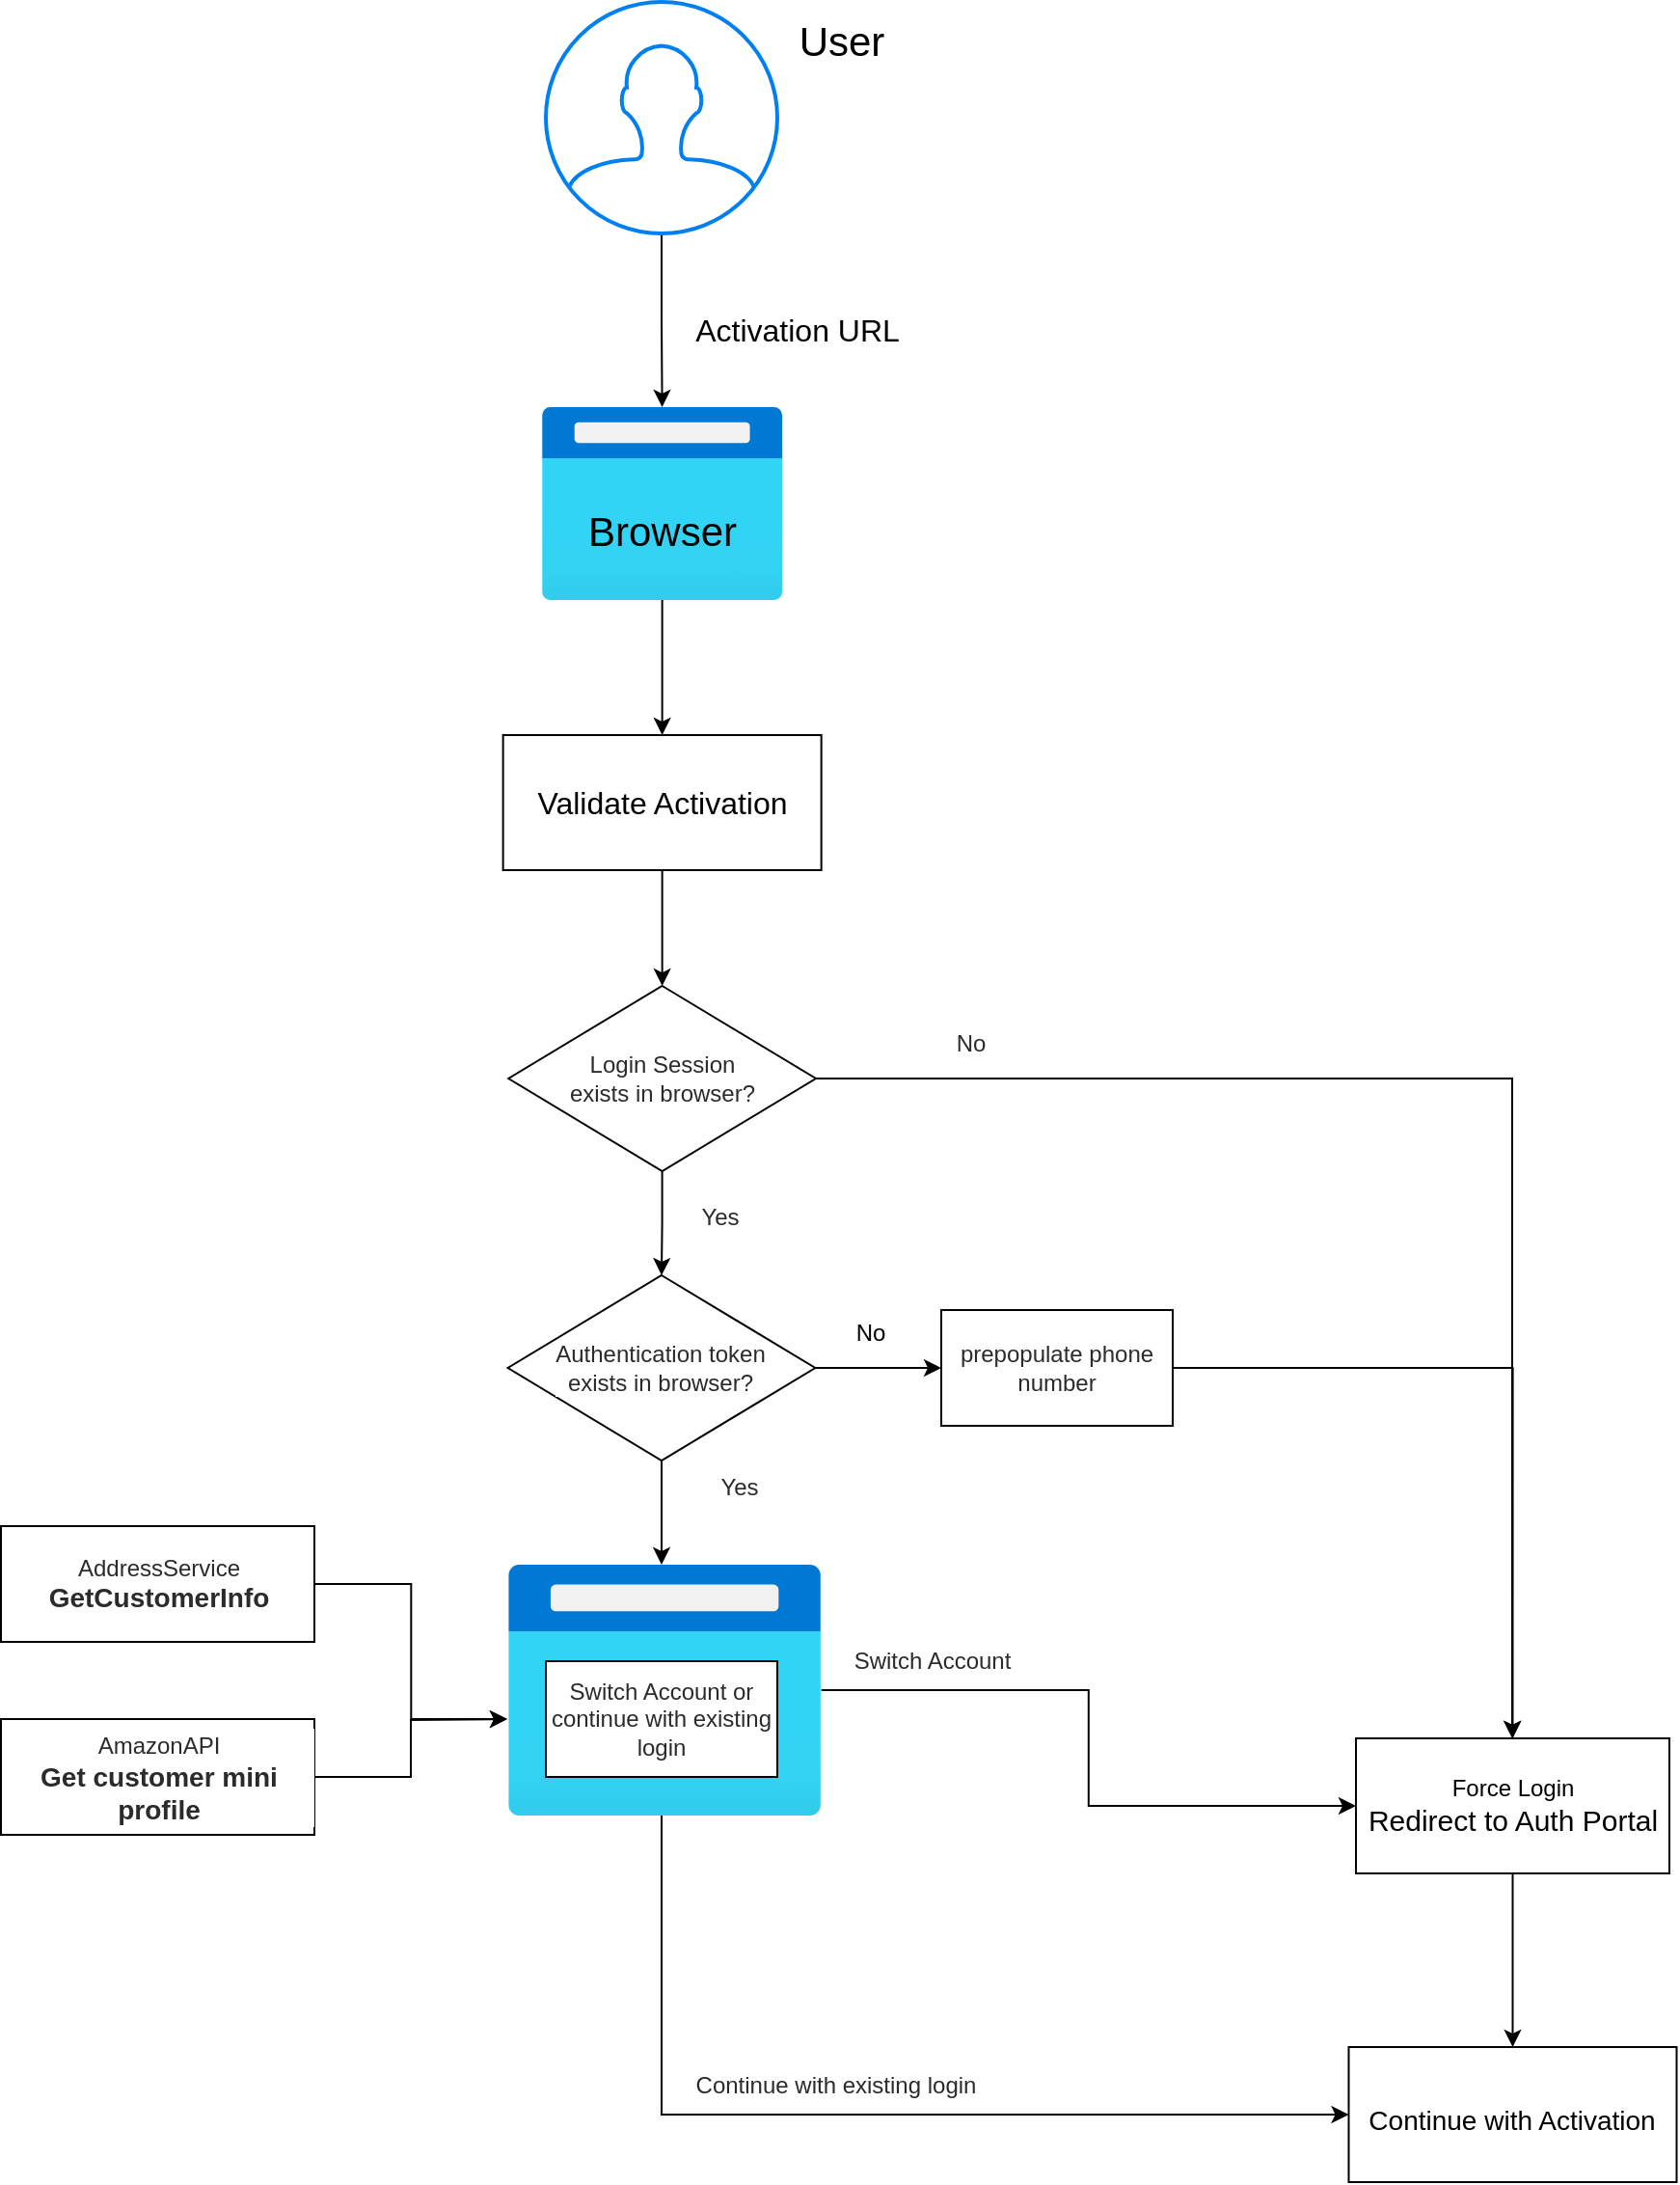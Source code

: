<mxfile version="17.4.6" type="github">
  <diagram id="c5fRdFL-7ddk88CBZqmA" name="Page-1">
    <mxGraphModel dx="1298" dy="1802" grid="1" gridSize="10" guides="1" tooltips="1" connect="1" arrows="1" fold="1" page="1" pageScale="1" pageWidth="850" pageHeight="1100" math="0" shadow="0">
      <root>
        <mxCell id="0" />
        <mxCell id="1" parent="0" />
        <mxCell id="jSMF9qoVpDexUhnaaWV6-1" style="edgeStyle=orthogonalEdgeStyle;rounded=0;orthogonalLoop=1;jettySize=auto;html=1;" parent="1" source="jSMF9qoVpDexUhnaaWV6-2" target="jSMF9qoVpDexUhnaaWV6-4" edge="1">
          <mxGeometry relative="1" as="geometry" />
        </mxCell>
        <mxCell id="jSMF9qoVpDexUhnaaWV6-2" value="" style="html=1;verticalLabelPosition=bottom;align=center;labelBackgroundColor=#ffffff;verticalAlign=top;strokeWidth=2;strokeColor=#0080F0;shadow=0;dashed=0;shape=mxgraph.ios7.icons.user;" parent="1" vertex="1">
          <mxGeometry x="440" y="-420" width="120" height="120" as="geometry" />
        </mxCell>
        <mxCell id="jSMF9qoVpDexUhnaaWV6-3" style="edgeStyle=orthogonalEdgeStyle;rounded=0;orthogonalLoop=1;jettySize=auto;html=1;entryX=0.5;entryY=0;entryDx=0;entryDy=0;fontColor=#2B2B2B;" parent="1" source="jSMF9qoVpDexUhnaaWV6-4" target="jSMF9qoVpDexUhnaaWV6-6" edge="1">
          <mxGeometry relative="1" as="geometry" />
        </mxCell>
        <mxCell id="jSMF9qoVpDexUhnaaWV6-4" value="" style="aspect=fixed;html=1;points=[];align=center;image;fontSize=12;image=img/lib/azure2/general/Browser.svg;" parent="1" vertex="1">
          <mxGeometry x="437.82" y="-210" width="125" height="100" as="geometry" />
        </mxCell>
        <mxCell id="jSMF9qoVpDexUhnaaWV6-5" style="edgeStyle=orthogonalEdgeStyle;rounded=0;orthogonalLoop=1;jettySize=auto;html=1;fontColor=#2B2B2B;" parent="1" source="jSMF9qoVpDexUhnaaWV6-6" target="jSMF9qoVpDexUhnaaWV6-16" edge="1">
          <mxGeometry relative="1" as="geometry">
            <mxPoint x="501.25" y="140" as="targetPoint" />
          </mxGeometry>
        </mxCell>
        <mxCell id="jSMF9qoVpDexUhnaaWV6-6" value="&lt;font style=&quot;font-size: 16px&quot;&gt;Validate Activation&lt;/font&gt;" style="rounded=0;whiteSpace=wrap;html=1;" parent="1" vertex="1">
          <mxGeometry x="417.82" y="-40" width="165" height="70" as="geometry" />
        </mxCell>
        <mxCell id="jSMF9qoVpDexUhnaaWV6-7" style="edgeStyle=orthogonalEdgeStyle;rounded=0;orthogonalLoop=1;jettySize=auto;html=1;entryX=0.5;entryY=0;entryDx=0;entryDy=0;fontSize=12;fontColor=#2B2B2B;" parent="1" source="jSMF9qoVpDexUhnaaWV6-8" target="jSMF9qoVpDexUhnaaWV6-11" edge="1">
          <mxGeometry relative="1" as="geometry" />
        </mxCell>
        <mxCell id="jSMF9qoVpDexUhnaaWV6-8" value="&lt;div&gt;&lt;font style=&quot;font-size: 12px&quot;&gt;Force Login&lt;/font&gt;&lt;/div&gt;&lt;div&gt;&lt;font style=&quot;font-size: 15px&quot;&gt; Redirect to Auth Portal &lt;/font&gt;&lt;/div&gt;" style="rounded=0;whiteSpace=wrap;html=1;" parent="1" vertex="1">
          <mxGeometry x="860" y="480" width="162.5" height="70" as="geometry" />
        </mxCell>
        <mxCell id="jSMF9qoVpDexUhnaaWV6-9" value="&lt;div style=&quot;font-size: 21px&quot;&gt;&lt;font style=&quot;font-size: 21px&quot;&gt;User&lt;/font&gt;&lt;/div&gt;" style="text;html=1;align=center;verticalAlign=middle;resizable=0;points=[];autosize=1;strokeColor=none;fillColor=none;" parent="1" vertex="1">
          <mxGeometry x="562.82" y="-410" width="60" height="20" as="geometry" />
        </mxCell>
        <mxCell id="jSMF9qoVpDexUhnaaWV6-10" value="Browser" style="text;html=1;align=center;verticalAlign=middle;resizable=0;points=[];autosize=1;strokeColor=none;fillColor=none;fontSize=21;" parent="1" vertex="1">
          <mxGeometry x="455" y="-161" width="90" height="30" as="geometry" />
        </mxCell>
        <mxCell id="jSMF9qoVpDexUhnaaWV6-11" value="&lt;div&gt;&lt;font style=&quot;font-size: 14px&quot;&gt;Continue with Activation&lt;/font&gt;&lt;/div&gt;" style="rounded=0;whiteSpace=wrap;html=1;fontSize=21;" parent="1" vertex="1">
          <mxGeometry x="856.25" y="640" width="170" height="70" as="geometry" />
        </mxCell>
        <mxCell id="jSMF9qoVpDexUhnaaWV6-12" value="Activation URL" style="text;html=1;align=center;verticalAlign=middle;resizable=0;points=[];autosize=1;strokeColor=none;fillColor=none;fontSize=16;" parent="1" vertex="1">
          <mxGeometry x="510.0" y="-260" width="120" height="20" as="geometry" />
        </mxCell>
        <mxCell id="jSMF9qoVpDexUhnaaWV6-14" style="edgeStyle=orthogonalEdgeStyle;rounded=0;orthogonalLoop=1;jettySize=auto;html=1;entryX=0.5;entryY=0;entryDx=0;entryDy=0;fontColor=#2B2B2B;" parent="1" source="jSMF9qoVpDexUhnaaWV6-16" target="jSMF9qoVpDexUhnaaWV6-20" edge="1">
          <mxGeometry relative="1" as="geometry" />
        </mxCell>
        <mxCell id="jSMF9qoVpDexUhnaaWV6-15" style="edgeStyle=orthogonalEdgeStyle;rounded=0;orthogonalLoop=1;jettySize=auto;html=1;fontSize=12;fontColor=#2B2B2B;" parent="1" source="jSMF9qoVpDexUhnaaWV6-16" target="jSMF9qoVpDexUhnaaWV6-8" edge="1">
          <mxGeometry relative="1" as="geometry">
            <Array as="points">
              <mxPoint x="941" y="138" />
            </Array>
          </mxGeometry>
        </mxCell>
        <mxCell id="jSMF9qoVpDexUhnaaWV6-16" value="&lt;div&gt;Login Session &lt;br&gt;&lt;/div&gt;&lt;div&gt;exists in browser?&lt;/div&gt;" style="rhombus;whiteSpace=wrap;html=1;labelBackgroundColor=#FFFFFF;fontColor=#2B2B2B;" parent="1" vertex="1">
          <mxGeometry x="420.64" y="90" width="159.37" height="96" as="geometry" />
        </mxCell>
        <mxCell id="jSMF9qoVpDexUhnaaWV6-17" style="edgeStyle=orthogonalEdgeStyle;rounded=0;orthogonalLoop=1;jettySize=auto;html=1;fontColor=#2B2B2B;" parent="1" source="jSMF9qoVpDexUhnaaWV6-20" edge="1">
          <mxGeometry relative="1" as="geometry">
            <mxPoint x="499.995" y="390" as="targetPoint" />
          </mxGeometry>
        </mxCell>
        <mxCell id="jSMF9qoVpDexUhnaaWV6-18" style="edgeStyle=orthogonalEdgeStyle;rounded=0;orthogonalLoop=1;jettySize=auto;html=1;entryX=0.5;entryY=0;entryDx=0;entryDy=0;fontSize=12;fontColor=#2B2B2B;startArrow=none;" parent="1" source="jSMF9qoVpDexUhnaaWV6-33" target="jSMF9qoVpDexUhnaaWV6-8" edge="1">
          <mxGeometry relative="1" as="geometry" />
        </mxCell>
        <mxCell id="jSMF9qoVpDexUhnaaWV6-19" style="edgeStyle=orthogonalEdgeStyle;rounded=0;orthogonalLoop=1;jettySize=auto;html=1;entryX=0;entryY=0.5;entryDx=0;entryDy=0;fontSize=12;fontColor=#2B2B2B;" parent="1" source="jSMF9qoVpDexUhnaaWV6-20" target="jSMF9qoVpDexUhnaaWV6-33" edge="1">
          <mxGeometry relative="1" as="geometry" />
        </mxCell>
        <mxCell id="jSMF9qoVpDexUhnaaWV6-20" value="&lt;div&gt;Authentication token &lt;br&gt;&lt;/div&gt;&lt;div&gt;exists in browser?&lt;/div&gt;" style="rhombus;whiteSpace=wrap;html=1;labelBackgroundColor=#FFFFFF;fontColor=#2B2B2B;" parent="1" vertex="1">
          <mxGeometry x="420.31" y="240" width="159.37" height="96" as="geometry" />
        </mxCell>
        <mxCell id="jSMF9qoVpDexUhnaaWV6-21" style="edgeStyle=orthogonalEdgeStyle;rounded=0;orthogonalLoop=1;jettySize=auto;html=1;entryX=0;entryY=0.5;entryDx=0;entryDy=0;fontSize=12;fontColor=#2B2B2B;" parent="1" source="jSMF9qoVpDexUhnaaWV6-23" target="jSMF9qoVpDexUhnaaWV6-8" edge="1">
          <mxGeometry relative="1" as="geometry" />
        </mxCell>
        <mxCell id="jSMF9qoVpDexUhnaaWV6-22" style="edgeStyle=orthogonalEdgeStyle;rounded=0;orthogonalLoop=1;jettySize=auto;html=1;entryX=0;entryY=0.5;entryDx=0;entryDy=0;fontSize=12;fontColor=#2B2B2B;" parent="1" source="jSMF9qoVpDexUhnaaWV6-23" target="jSMF9qoVpDexUhnaaWV6-11" edge="1">
          <mxGeometry relative="1" as="geometry">
            <Array as="points">
              <mxPoint x="500" y="675" />
            </Array>
          </mxGeometry>
        </mxCell>
        <mxCell id="jSMF9qoVpDexUhnaaWV6-23" value="" style="aspect=fixed;html=1;points=[];align=center;image;fontSize=12;image=img/lib/azure2/general/Browser.svg;" parent="1" vertex="1">
          <mxGeometry x="420.31" y="390" width="162.5" height="130" as="geometry" />
        </mxCell>
        <mxCell id="jSMF9qoVpDexUhnaaWV6-24" value="Switch Account or continue with existing login" style="rounded=0;whiteSpace=wrap;html=1;labelBackgroundColor=#FFFFFF;fontColor=#2B2B2B;" parent="1" vertex="1">
          <mxGeometry x="440" y="440" width="120" height="60" as="geometry" />
        </mxCell>
        <mxCell id="jSMF9qoVpDexUhnaaWV6-25" style="edgeStyle=orthogonalEdgeStyle;rounded=0;orthogonalLoop=1;jettySize=auto;html=1;entryX=-0.002;entryY=0.615;entryDx=0;entryDy=0;entryPerimeter=0;fontSize=12;fontColor=#2B2B2B;" parent="1" source="jSMF9qoVpDexUhnaaWV6-26" target="jSMF9qoVpDexUhnaaWV6-23" edge="1">
          <mxGeometry relative="1" as="geometry" />
        </mxCell>
        <mxCell id="jSMF9qoVpDexUhnaaWV6-26" value="&lt;div&gt;AddressService&lt;/div&gt;&lt;div style=&quot;font-size: 14px&quot;&gt;&lt;b&gt;GetCustomerInfo&lt;/b&gt;&lt;br&gt;&lt;/div&gt;" style="rounded=0;whiteSpace=wrap;html=1;labelBackgroundColor=#FFFFFF;fontColor=#2B2B2B;" parent="1" vertex="1">
          <mxGeometry x="157.5" y="370" width="162.5" height="60" as="geometry" />
        </mxCell>
        <mxCell id="jSMF9qoVpDexUhnaaWV6-27" style="edgeStyle=orthogonalEdgeStyle;rounded=0;orthogonalLoop=1;jettySize=auto;html=1;fontSize=12;fontColor=#2B2B2B;" parent="1" source="jSMF9qoVpDexUhnaaWV6-28" edge="1">
          <mxGeometry relative="1" as="geometry">
            <mxPoint x="420" y="470" as="targetPoint" />
          </mxGeometry>
        </mxCell>
        <mxCell id="jSMF9qoVpDexUhnaaWV6-28" value="&lt;div&gt;&lt;font style=&quot;font-size: 12px&quot;&gt;AmazonAPI&lt;/font&gt;&lt;/div&gt;&lt;div&gt;&lt;b&gt;Get customer mini profile&lt;/b&gt;&lt;br&gt;&lt;/div&gt;" style="rounded=0;whiteSpace=wrap;html=1;labelBackgroundColor=#FFFFFF;fontSize=14;fontColor=#2B2B2B;" parent="1" vertex="1">
          <mxGeometry x="157.5" y="470" width="162.5" height="60" as="geometry" />
        </mxCell>
        <mxCell id="jSMF9qoVpDexUhnaaWV6-29" value="Switch Account" style="text;html=1;align=center;verticalAlign=middle;resizable=0;points=[];autosize=1;strokeColor=none;fillColor=none;fontSize=12;fontColor=#2B2B2B;" parent="1" vertex="1">
          <mxGeometry x="590" y="430" width="100" height="20" as="geometry" />
        </mxCell>
        <mxCell id="jSMF9qoVpDexUhnaaWV6-30" value="Yes" style="text;html=1;align=center;verticalAlign=middle;resizable=0;points=[];autosize=1;strokeColor=none;fillColor=none;fontSize=12;fontColor=#2B2B2B;" parent="1" vertex="1">
          <mxGeometry x="520" y="340" width="40" height="20" as="geometry" />
        </mxCell>
        <mxCell id="jSMF9qoVpDexUhnaaWV6-31" value="Yes" style="text;html=1;align=center;verticalAlign=middle;resizable=0;points=[];autosize=1;strokeColor=none;fillColor=none;fontSize=12;fontColor=#2B2B2B;" parent="1" vertex="1">
          <mxGeometry x="510" y="200" width="40" height="20" as="geometry" />
        </mxCell>
        <mxCell id="jSMF9qoVpDexUhnaaWV6-32" value="No" style="text;html=1;align=center;verticalAlign=middle;resizable=0;points=[];autosize=1;strokeColor=none;fillColor=none;fontSize=12;fontColor=#2B2B2B;" parent="1" vertex="1">
          <mxGeometry x="645" y="110" width="30" height="20" as="geometry" />
        </mxCell>
        <mxCell id="jSMF9qoVpDexUhnaaWV6-33" value="prepopulate phone number" style="rounded=0;whiteSpace=wrap;html=1;labelBackgroundColor=#FFFFFF;fontSize=12;fontColor=#2B2B2B;" parent="1" vertex="1">
          <mxGeometry x="645" y="258" width="120" height="60" as="geometry" />
        </mxCell>
        <mxCell id="jSMF9qoVpDexUhnaaWV6-34" value="Continue with existing login" style="text;html=1;align=center;verticalAlign=middle;resizable=0;points=[];autosize=1;strokeColor=none;fillColor=none;fontSize=12;fontColor=#2B2B2B;" parent="1" vertex="1">
          <mxGeometry x="510" y="650" width="160" height="20" as="geometry" />
        </mxCell>
        <mxCell id="HO0T-j7uheEemXNKf9TX-1" value="No" style="text;html=1;align=center;verticalAlign=middle;resizable=0;points=[];autosize=1;strokeColor=none;fillColor=none;" vertex="1" parent="1">
          <mxGeometry x="592.82" y="260" width="30" height="20" as="geometry" />
        </mxCell>
      </root>
    </mxGraphModel>
  </diagram>
</mxfile>
